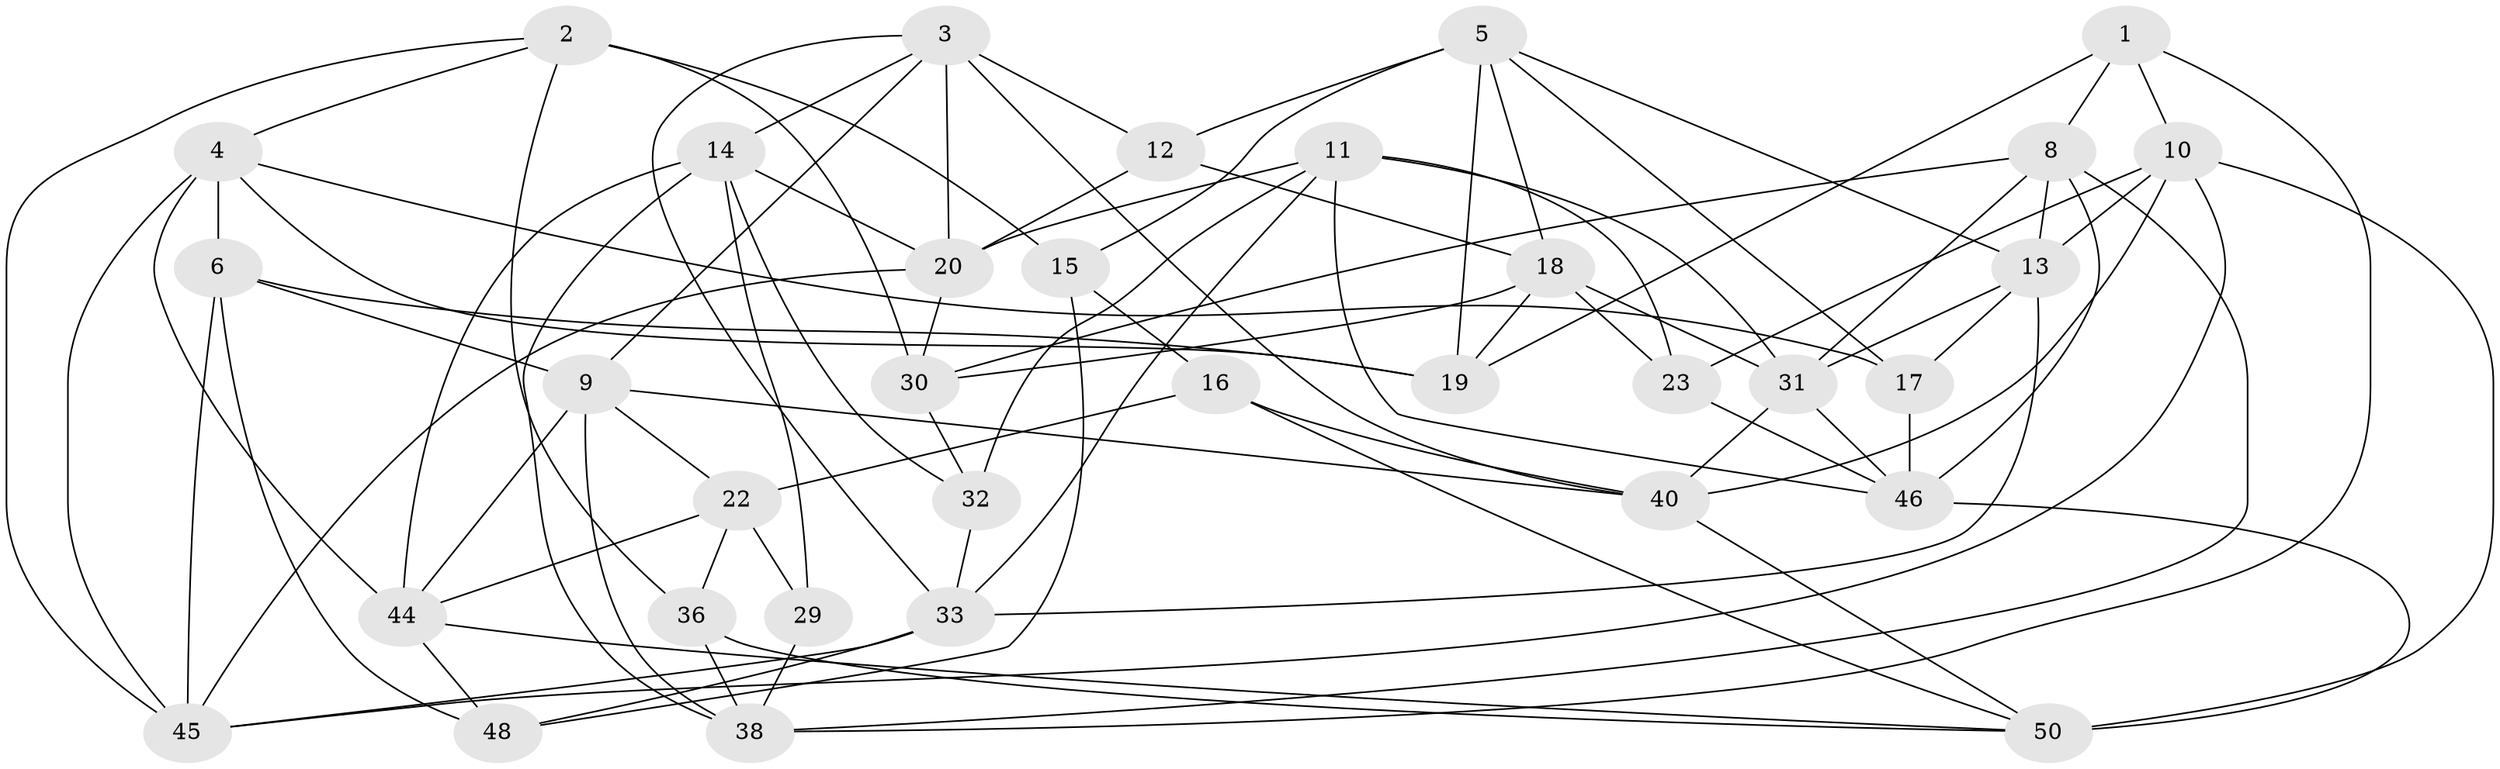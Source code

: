 // Generated by graph-tools (version 1.1) at 2025/52/02/27/25 19:52:31]
// undirected, 34 vertices, 89 edges
graph export_dot {
graph [start="1"]
  node [color=gray90,style=filled];
  1;
  2 [super="+24"];
  3 [super="+25"];
  4 [super="+34"];
  5 [super="+7"];
  6 [super="+27"];
  8 [super="+56"];
  9 [super="+55"];
  10 [super="+26"];
  11 [super="+39"];
  12;
  13 [super="+35"];
  14 [super="+28"];
  15;
  16;
  17;
  18 [super="+21"];
  19 [super="+57"];
  20 [super="+51"];
  22 [super="+53"];
  23;
  29;
  30 [super="+42"];
  31 [super="+41"];
  32;
  33 [super="+37"];
  36;
  38 [super="+47"];
  40 [super="+43"];
  44 [super="+49"];
  45 [super="+52"];
  46 [super="+58"];
  48;
  50 [super="+54"];
  1 -- 19;
  1 -- 38;
  1 -- 8;
  1 -- 10;
  2 -- 15;
  2 -- 36;
  2 -- 45;
  2 -- 4;
  2 -- 30 [weight=2];
  3 -- 20;
  3 -- 9;
  3 -- 40;
  3 -- 33;
  3 -- 12;
  3 -- 14;
  4 -- 45;
  4 -- 19;
  4 -- 17;
  4 -- 6;
  4 -- 44;
  5 -- 17;
  5 -- 12;
  5 -- 15;
  5 -- 19;
  5 -- 18;
  5 -- 13;
  6 -- 48;
  6 -- 19 [weight=2];
  6 -- 45;
  6 -- 9;
  8 -- 31;
  8 -- 13;
  8 -- 30;
  8 -- 46;
  8 -- 38;
  9 -- 38;
  9 -- 22;
  9 -- 40;
  9 -- 44;
  10 -- 45;
  10 -- 40;
  10 -- 23;
  10 -- 50;
  10 -- 13;
  11 -- 46;
  11 -- 31;
  11 -- 33;
  11 -- 32;
  11 -- 20;
  11 -- 23;
  12 -- 20;
  12 -- 18;
  13 -- 33;
  13 -- 17;
  13 -- 31;
  14 -- 32;
  14 -- 44;
  14 -- 38;
  14 -- 20;
  14 -- 29;
  15 -- 48;
  15 -- 16;
  16 -- 22;
  16 -- 40;
  16 -- 50;
  17 -- 46;
  18 -- 31;
  18 -- 23;
  18 -- 30;
  18 -- 19;
  20 -- 45;
  20 -- 30;
  22 -- 29 [weight=2];
  22 -- 44;
  22 -- 36;
  23 -- 46;
  29 -- 38;
  30 -- 32;
  31 -- 46;
  31 -- 40;
  32 -- 33;
  33 -- 48;
  33 -- 45;
  36 -- 38;
  36 -- 50;
  40 -- 50;
  44 -- 50;
  44 -- 48;
  46 -- 50;
}
